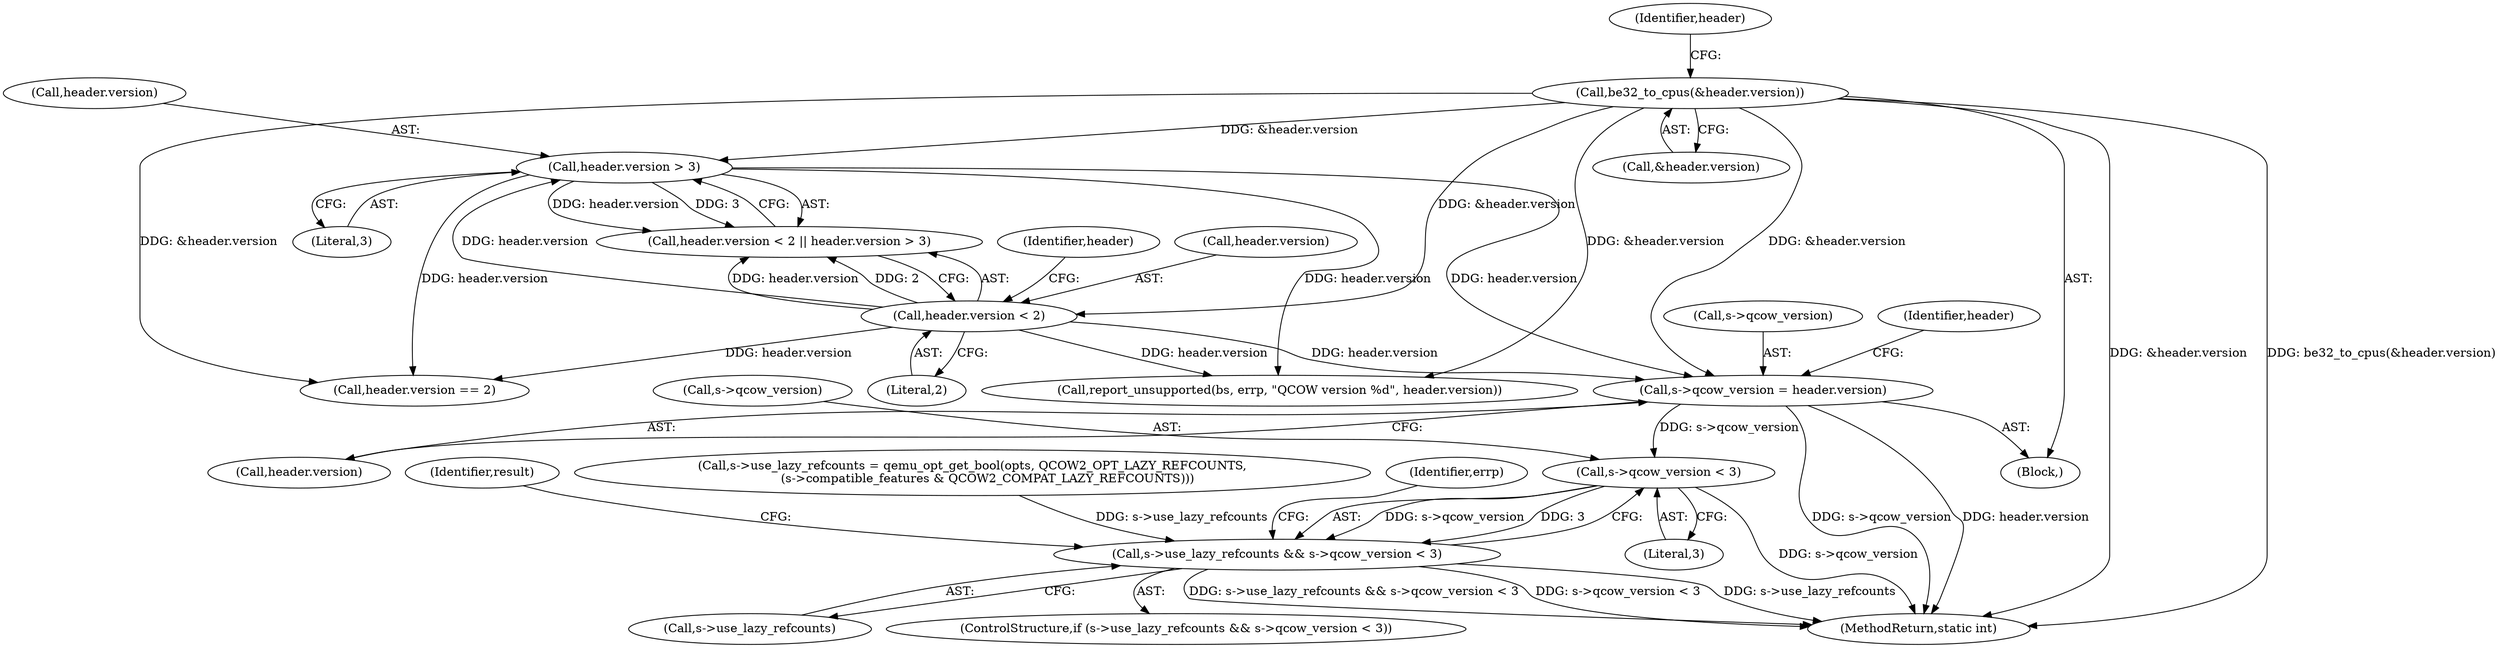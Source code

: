 digraph "0_qemu_6a83f8b5bec6f59e56cc49bd49e4c3f8f805d56f_0@pointer" {
"1001408" [label="(Call,s->qcow_version < 3)"];
"1000279" [label="(Call,s->qcow_version = header.version)"];
"1000179" [label="(Call,be32_to_cpus(&header.version))"];
"1000261" [label="(Call,header.version > 3)"];
"1000256" [label="(Call,header.version < 2)"];
"1001404" [label="(Call,s->use_lazy_refcounts && s->qcow_version < 3)"];
"1001425" [label="(Identifier,result)"];
"1000263" [label="(Identifier,header)"];
"1001409" [label="(Call,s->qcow_version)"];
"1000261" [label="(Call,header.version > 3)"];
"1000187" [label="(Identifier,header)"];
"1000265" [label="(Literal,3)"];
"1000257" [label="(Call,header.version)"];
"1000279" [label="(Call,s->qcow_version = header.version)"];
"1000280" [label="(Call,s->qcow_version)"];
"1000179" [label="(Call,be32_to_cpus(&header.version))"];
"1000256" [label="(Call,header.version < 2)"];
"1000283" [label="(Call,header.version)"];
"1000338" [label="(Call,header.version == 2)"];
"1001408" [label="(Call,s->qcow_version < 3)"];
"1001412" [label="(Literal,3)"];
"1000290" [label="(Identifier,header)"];
"1000262" [label="(Call,header.version)"];
"1001259" [label="(Call,s->use_lazy_refcounts = qemu_opt_get_bool(opts, QCOW2_OPT_LAZY_REFCOUNTS,\n        (s->compatible_features & QCOW2_COMPAT_LAZY_REFCOUNTS)))"];
"1001404" [label="(Call,s->use_lazy_refcounts && s->qcow_version < 3)"];
"1000260" [label="(Literal,2)"];
"1001483" [label="(MethodReturn,static int)"];
"1000126" [label="(Block,)"];
"1000180" [label="(Call,&header.version)"];
"1001405" [label="(Call,s->use_lazy_refcounts)"];
"1001415" [label="(Identifier,errp)"];
"1000267" [label="(Call,report_unsupported(bs, errp, \"QCOW version %d\", header.version))"];
"1001403" [label="(ControlStructure,if (s->use_lazy_refcounts && s->qcow_version < 3))"];
"1000255" [label="(Call,header.version < 2 || header.version > 3)"];
"1001408" -> "1001404"  [label="AST: "];
"1001408" -> "1001412"  [label="CFG: "];
"1001409" -> "1001408"  [label="AST: "];
"1001412" -> "1001408"  [label="AST: "];
"1001404" -> "1001408"  [label="CFG: "];
"1001408" -> "1001483"  [label="DDG: s->qcow_version"];
"1001408" -> "1001404"  [label="DDG: s->qcow_version"];
"1001408" -> "1001404"  [label="DDG: 3"];
"1000279" -> "1001408"  [label="DDG: s->qcow_version"];
"1000279" -> "1000126"  [label="AST: "];
"1000279" -> "1000283"  [label="CFG: "];
"1000280" -> "1000279"  [label="AST: "];
"1000283" -> "1000279"  [label="AST: "];
"1000290" -> "1000279"  [label="CFG: "];
"1000279" -> "1001483"  [label="DDG: s->qcow_version"];
"1000279" -> "1001483"  [label="DDG: header.version"];
"1000179" -> "1000279"  [label="DDG: &header.version"];
"1000261" -> "1000279"  [label="DDG: header.version"];
"1000256" -> "1000279"  [label="DDG: header.version"];
"1000179" -> "1000126"  [label="AST: "];
"1000179" -> "1000180"  [label="CFG: "];
"1000180" -> "1000179"  [label="AST: "];
"1000187" -> "1000179"  [label="CFG: "];
"1000179" -> "1001483"  [label="DDG: be32_to_cpus(&header.version)"];
"1000179" -> "1001483"  [label="DDG: &header.version"];
"1000179" -> "1000256"  [label="DDG: &header.version"];
"1000179" -> "1000261"  [label="DDG: &header.version"];
"1000179" -> "1000267"  [label="DDG: &header.version"];
"1000179" -> "1000338"  [label="DDG: &header.version"];
"1000261" -> "1000255"  [label="AST: "];
"1000261" -> "1000265"  [label="CFG: "];
"1000262" -> "1000261"  [label="AST: "];
"1000265" -> "1000261"  [label="AST: "];
"1000255" -> "1000261"  [label="CFG: "];
"1000261" -> "1000255"  [label="DDG: header.version"];
"1000261" -> "1000255"  [label="DDG: 3"];
"1000256" -> "1000261"  [label="DDG: header.version"];
"1000261" -> "1000267"  [label="DDG: header.version"];
"1000261" -> "1000338"  [label="DDG: header.version"];
"1000256" -> "1000255"  [label="AST: "];
"1000256" -> "1000260"  [label="CFG: "];
"1000257" -> "1000256"  [label="AST: "];
"1000260" -> "1000256"  [label="AST: "];
"1000263" -> "1000256"  [label="CFG: "];
"1000255" -> "1000256"  [label="CFG: "];
"1000256" -> "1000255"  [label="DDG: header.version"];
"1000256" -> "1000255"  [label="DDG: 2"];
"1000256" -> "1000267"  [label="DDG: header.version"];
"1000256" -> "1000338"  [label="DDG: header.version"];
"1001404" -> "1001403"  [label="AST: "];
"1001404" -> "1001405"  [label="CFG: "];
"1001405" -> "1001404"  [label="AST: "];
"1001415" -> "1001404"  [label="CFG: "];
"1001425" -> "1001404"  [label="CFG: "];
"1001404" -> "1001483"  [label="DDG: s->use_lazy_refcounts"];
"1001404" -> "1001483"  [label="DDG: s->use_lazy_refcounts && s->qcow_version < 3"];
"1001404" -> "1001483"  [label="DDG: s->qcow_version < 3"];
"1001259" -> "1001404"  [label="DDG: s->use_lazy_refcounts"];
}
